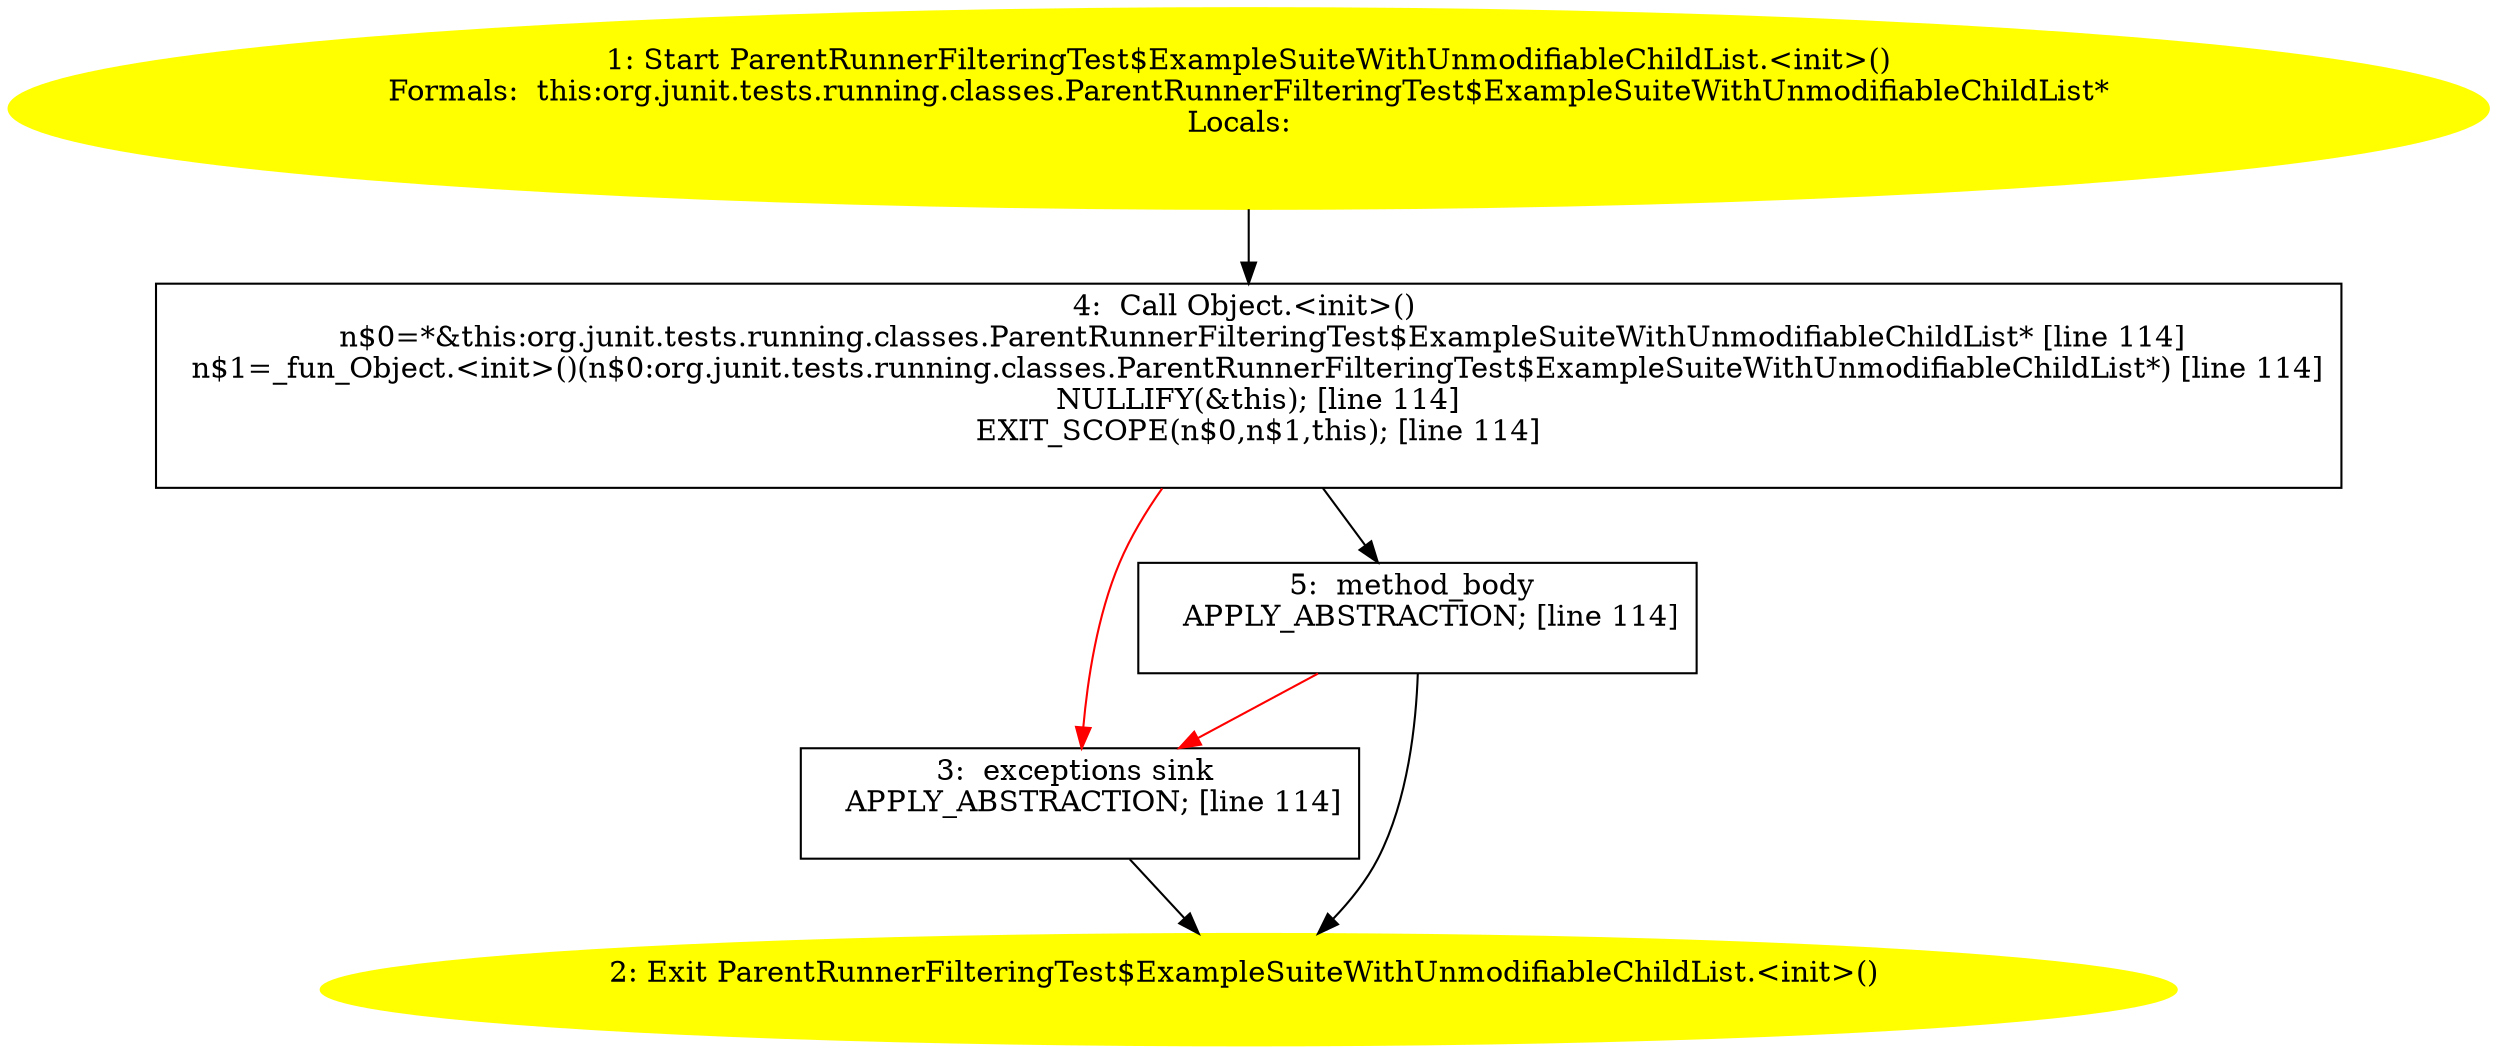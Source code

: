 /* @generated */
digraph cfg {
"org.junit.tests.running.classes.ParentRunnerFilteringTest$ExampleSuiteWithUnmodifiableChildList.<ini.47e45490dd7524435005b28d58893a11_1" [label="1: Start ParentRunnerFilteringTest$ExampleSuiteWithUnmodifiableChildList.<init>()\nFormals:  this:org.junit.tests.running.classes.ParentRunnerFilteringTest$ExampleSuiteWithUnmodifiableChildList*\nLocals:  \n  " color=yellow style=filled]
	

	 "org.junit.tests.running.classes.ParentRunnerFilteringTest$ExampleSuiteWithUnmodifiableChildList.<ini.47e45490dd7524435005b28d58893a11_1" -> "org.junit.tests.running.classes.ParentRunnerFilteringTest$ExampleSuiteWithUnmodifiableChildList.<ini.47e45490dd7524435005b28d58893a11_4" ;
"org.junit.tests.running.classes.ParentRunnerFilteringTest$ExampleSuiteWithUnmodifiableChildList.<ini.47e45490dd7524435005b28d58893a11_2" [label="2: Exit ParentRunnerFilteringTest$ExampleSuiteWithUnmodifiableChildList.<init>() \n  " color=yellow style=filled]
	

"org.junit.tests.running.classes.ParentRunnerFilteringTest$ExampleSuiteWithUnmodifiableChildList.<ini.47e45490dd7524435005b28d58893a11_3" [label="3:  exceptions sink \n   APPLY_ABSTRACTION; [line 114]\n " shape="box"]
	

	 "org.junit.tests.running.classes.ParentRunnerFilteringTest$ExampleSuiteWithUnmodifiableChildList.<ini.47e45490dd7524435005b28d58893a11_3" -> "org.junit.tests.running.classes.ParentRunnerFilteringTest$ExampleSuiteWithUnmodifiableChildList.<ini.47e45490dd7524435005b28d58893a11_2" ;
"org.junit.tests.running.classes.ParentRunnerFilteringTest$ExampleSuiteWithUnmodifiableChildList.<ini.47e45490dd7524435005b28d58893a11_4" [label="4:  Call Object.<init>() \n   n$0=*&this:org.junit.tests.running.classes.ParentRunnerFilteringTest$ExampleSuiteWithUnmodifiableChildList* [line 114]\n  n$1=_fun_Object.<init>()(n$0:org.junit.tests.running.classes.ParentRunnerFilteringTest$ExampleSuiteWithUnmodifiableChildList*) [line 114]\n  NULLIFY(&this); [line 114]\n  EXIT_SCOPE(n$0,n$1,this); [line 114]\n " shape="box"]
	

	 "org.junit.tests.running.classes.ParentRunnerFilteringTest$ExampleSuiteWithUnmodifiableChildList.<ini.47e45490dd7524435005b28d58893a11_4" -> "org.junit.tests.running.classes.ParentRunnerFilteringTest$ExampleSuiteWithUnmodifiableChildList.<ini.47e45490dd7524435005b28d58893a11_5" ;
	 "org.junit.tests.running.classes.ParentRunnerFilteringTest$ExampleSuiteWithUnmodifiableChildList.<ini.47e45490dd7524435005b28d58893a11_4" -> "org.junit.tests.running.classes.ParentRunnerFilteringTest$ExampleSuiteWithUnmodifiableChildList.<ini.47e45490dd7524435005b28d58893a11_3" [color="red" ];
"org.junit.tests.running.classes.ParentRunnerFilteringTest$ExampleSuiteWithUnmodifiableChildList.<ini.47e45490dd7524435005b28d58893a11_5" [label="5:  method_body \n   APPLY_ABSTRACTION; [line 114]\n " shape="box"]
	

	 "org.junit.tests.running.classes.ParentRunnerFilteringTest$ExampleSuiteWithUnmodifiableChildList.<ini.47e45490dd7524435005b28d58893a11_5" -> "org.junit.tests.running.classes.ParentRunnerFilteringTest$ExampleSuiteWithUnmodifiableChildList.<ini.47e45490dd7524435005b28d58893a11_2" ;
	 "org.junit.tests.running.classes.ParentRunnerFilteringTest$ExampleSuiteWithUnmodifiableChildList.<ini.47e45490dd7524435005b28d58893a11_5" -> "org.junit.tests.running.classes.ParentRunnerFilteringTest$ExampleSuiteWithUnmodifiableChildList.<ini.47e45490dd7524435005b28d58893a11_3" [color="red" ];
}
